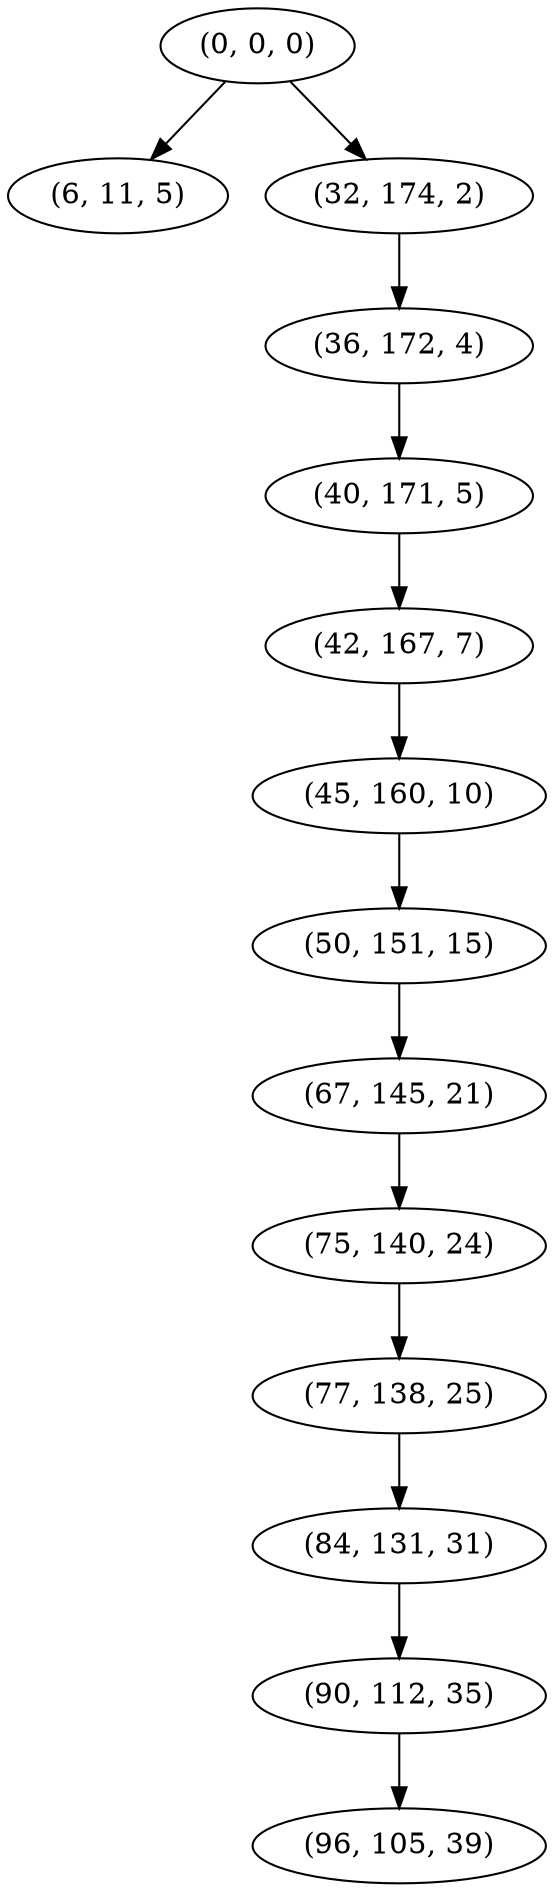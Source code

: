 digraph tree {
    "(0, 0, 0)";
    "(6, 11, 5)";
    "(32, 174, 2)";
    "(36, 172, 4)";
    "(40, 171, 5)";
    "(42, 167, 7)";
    "(45, 160, 10)";
    "(50, 151, 15)";
    "(67, 145, 21)";
    "(75, 140, 24)";
    "(77, 138, 25)";
    "(84, 131, 31)";
    "(90, 112, 35)";
    "(96, 105, 39)";
    "(0, 0, 0)" -> "(6, 11, 5)";
    "(0, 0, 0)" -> "(32, 174, 2)";
    "(32, 174, 2)" -> "(36, 172, 4)";
    "(36, 172, 4)" -> "(40, 171, 5)";
    "(40, 171, 5)" -> "(42, 167, 7)";
    "(42, 167, 7)" -> "(45, 160, 10)";
    "(45, 160, 10)" -> "(50, 151, 15)";
    "(50, 151, 15)" -> "(67, 145, 21)";
    "(67, 145, 21)" -> "(75, 140, 24)";
    "(75, 140, 24)" -> "(77, 138, 25)";
    "(77, 138, 25)" -> "(84, 131, 31)";
    "(84, 131, 31)" -> "(90, 112, 35)";
    "(90, 112, 35)" -> "(96, 105, 39)";
}
